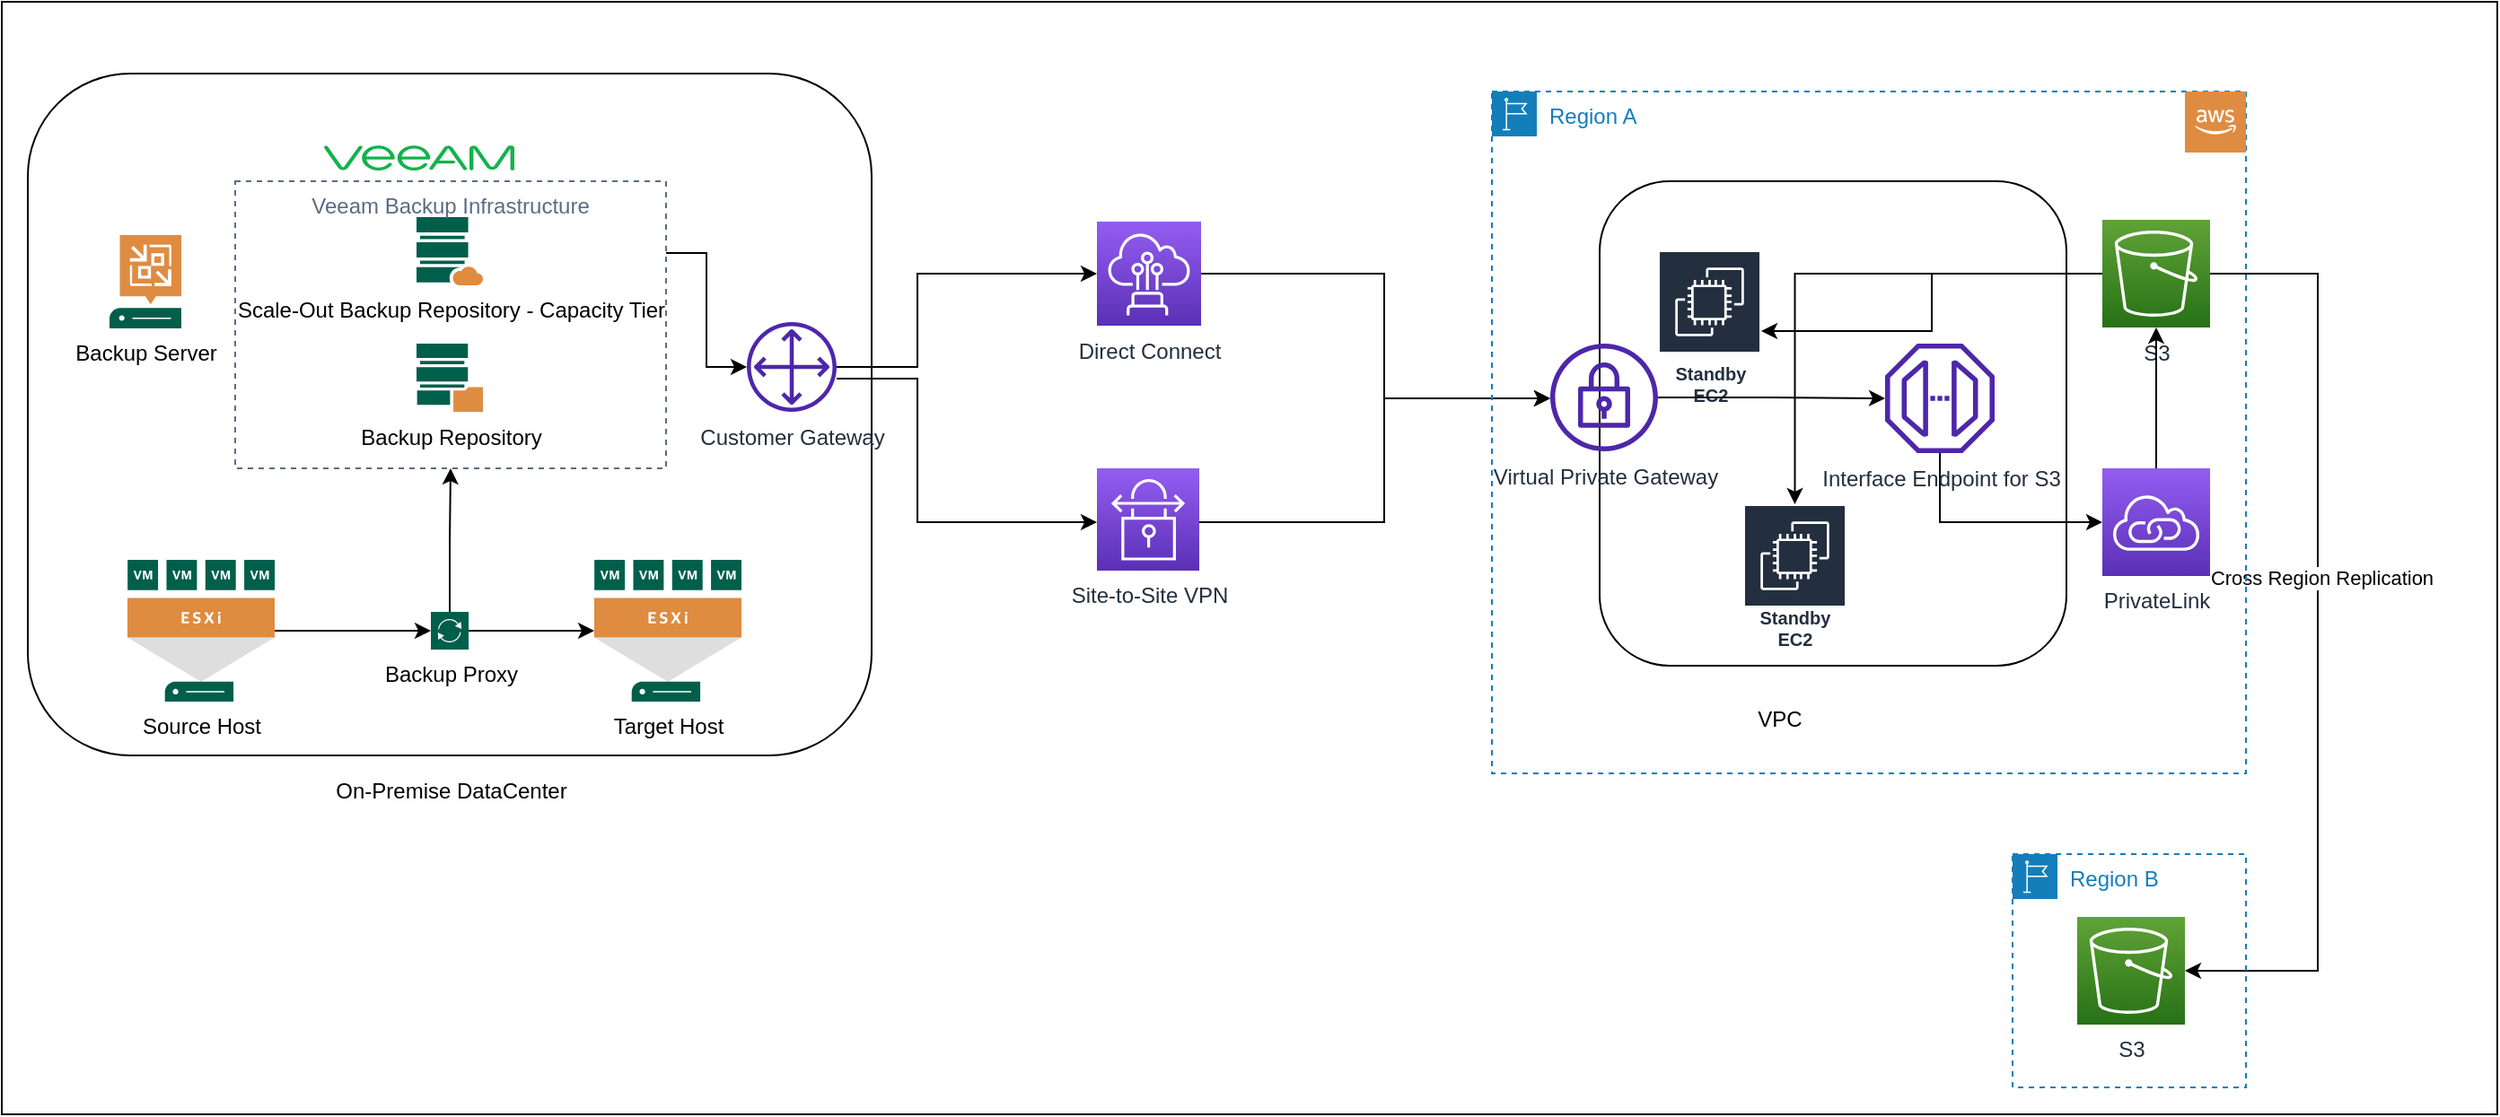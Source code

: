 <mxfile version="20.0.1" type="github">
  <diagram id="dfy3F8uDQ1-Ea8STjgPl" name="Page-1">
    <mxGraphModel dx="2233" dy="800" grid="1" gridSize="10" guides="1" tooltips="1" connect="1" arrows="1" fold="1" page="1" pageScale="1" pageWidth="850" pageHeight="1100" math="0" shadow="0">
      <root>
        <mxCell id="0" />
        <mxCell id="1" parent="0" />
        <mxCell id="bn2ZPGk8-MvQFLuwIkzj-34" value="" style="rounded=0;whiteSpace=wrap;html=1;" vertex="1" parent="1">
          <mxGeometry x="-260" y="30" width="1390" height="620" as="geometry" />
        </mxCell>
        <mxCell id="bn2ZPGk8-MvQFLuwIkzj-1" value="" style="rounded=1;whiteSpace=wrap;html=1;" vertex="1" parent="1">
          <mxGeometry x="-245.5" y="70" width="470" height="380" as="geometry" />
        </mxCell>
        <mxCell id="bn2ZPGk8-MvQFLuwIkzj-6" value="&lt;div align=&quot;left&quot;&gt;&lt;br&gt;&lt;/div&gt;" style="rounded=1;whiteSpace=wrap;html=1;" vertex="1" parent="1">
          <mxGeometry x="630" y="130" width="260" height="270" as="geometry" />
        </mxCell>
        <mxCell id="bn2ZPGk8-MvQFLuwIkzj-28" style="edgeStyle=orthogonalEdgeStyle;rounded=0;orthogonalLoop=1;jettySize=auto;html=1;" edge="1" parent="1" source="bn2ZPGk8-MvQFLuwIkzj-7" target="bn2ZPGk8-MvQFLuwIkzj-19">
          <mxGeometry relative="1" as="geometry">
            <Array as="points">
              <mxPoint x="510" y="182" />
              <mxPoint x="510" y="251" />
            </Array>
          </mxGeometry>
        </mxCell>
        <mxCell id="bn2ZPGk8-MvQFLuwIkzj-7" value="Direct Connect" style="sketch=0;points=[[0,0,0],[0.25,0,0],[0.5,0,0],[0.75,0,0],[1,0,0],[0,1,0],[0.25,1,0],[0.5,1,0],[0.75,1,0],[1,1,0],[0,0.25,0],[0,0.5,0],[0,0.75,0],[1,0.25,0],[1,0.5,0],[1,0.75,0]];outlineConnect=0;fontColor=#232F3E;gradientColor=#945DF2;gradientDirection=north;fillColor=#5A30B5;strokeColor=#ffffff;dashed=0;verticalLabelPosition=bottom;verticalAlign=top;align=center;html=1;fontSize=12;fontStyle=0;aspect=fixed;shape=mxgraph.aws4.resourceIcon;resIcon=mxgraph.aws4.direct_connect;" vertex="1" parent="1">
          <mxGeometry x="350" y="152.5" width="58" height="58" as="geometry" />
        </mxCell>
        <mxCell id="bn2ZPGk8-MvQFLuwIkzj-58" style="edgeStyle=orthogonalEdgeStyle;rounded=0;orthogonalLoop=1;jettySize=auto;html=1;" edge="1" parent="1" source="bn2ZPGk8-MvQFLuwIkzj-8" target="bn2ZPGk8-MvQFLuwIkzj-9">
          <mxGeometry relative="1" as="geometry" />
        </mxCell>
        <mxCell id="bn2ZPGk8-MvQFLuwIkzj-59" style="edgeStyle=orthogonalEdgeStyle;rounded=0;orthogonalLoop=1;jettySize=auto;html=1;" edge="1" parent="1" source="bn2ZPGk8-MvQFLuwIkzj-8" target="bn2ZPGk8-MvQFLuwIkzj-17">
          <mxGeometry relative="1" as="geometry" />
        </mxCell>
        <mxCell id="bn2ZPGk8-MvQFLuwIkzj-62" style="edgeStyle=orthogonalEdgeStyle;rounded=0;orthogonalLoop=1;jettySize=auto;html=1;entryX=1;entryY=0.5;entryDx=0;entryDy=0;entryPerimeter=0;" edge="1" parent="1" source="bn2ZPGk8-MvQFLuwIkzj-8" target="bn2ZPGk8-MvQFLuwIkzj-61">
          <mxGeometry relative="1" as="geometry">
            <Array as="points">
              <mxPoint x="1030" y="182" />
              <mxPoint x="1030" y="570" />
            </Array>
          </mxGeometry>
        </mxCell>
        <mxCell id="bn2ZPGk8-MvQFLuwIkzj-63" value="Cross Region Replication" style="edgeLabel;html=1;align=center;verticalAlign=middle;resizable=0;points=[];" vertex="1" connectable="0" parent="bn2ZPGk8-MvQFLuwIkzj-62">
          <mxGeometry x="-0.125" y="2" relative="1" as="geometry">
            <mxPoint y="1" as="offset" />
          </mxGeometry>
        </mxCell>
        <mxCell id="bn2ZPGk8-MvQFLuwIkzj-8" value="S3" style="sketch=0;points=[[0,0,0],[0.25,0,0],[0.5,0,0],[0.75,0,0],[1,0,0],[0,1,0],[0.25,1,0],[0.5,1,0],[0.75,1,0],[1,1,0],[0,0.25,0],[0,0.5,0],[0,0.75,0],[1,0.25,0],[1,0.5,0],[1,0.75,0]];outlineConnect=0;fontColor=#232F3E;gradientColor=#60A337;gradientDirection=north;fillColor=#277116;strokeColor=#ffffff;dashed=0;verticalLabelPosition=bottom;verticalAlign=top;align=center;html=1;fontSize=12;fontStyle=0;aspect=fixed;shape=mxgraph.aws4.resourceIcon;resIcon=mxgraph.aws4.s3;" vertex="1" parent="1">
          <mxGeometry x="910" y="151.5" width="60" height="60" as="geometry" />
        </mxCell>
        <mxCell id="bn2ZPGk8-MvQFLuwIkzj-9" value="Standby EC2" style="sketch=0;outlineConnect=0;fontColor=#232F3E;gradientColor=none;strokeColor=#ffffff;fillColor=#232F3E;dashed=0;verticalLabelPosition=middle;verticalAlign=bottom;align=center;html=1;whiteSpace=wrap;fontSize=10;fontStyle=1;spacing=3;shape=mxgraph.aws4.productIcon;prIcon=mxgraph.aws4.ec2;" vertex="1" parent="1">
          <mxGeometry x="662.5" y="168.5" width="57.5" height="90" as="geometry" />
        </mxCell>
        <mxCell id="bn2ZPGk8-MvQFLuwIkzj-10" value="VPC" style="text;html=1;resizable=0;autosize=1;align=center;verticalAlign=middle;points=[];fillColor=none;strokeColor=none;rounded=0;" vertex="1" parent="1">
          <mxGeometry x="710" y="420" width="40" height="20" as="geometry" />
        </mxCell>
        <mxCell id="bn2ZPGk8-MvQFLuwIkzj-29" style="edgeStyle=orthogonalEdgeStyle;rounded=0;orthogonalLoop=1;jettySize=auto;html=1;" edge="1" parent="1" source="bn2ZPGk8-MvQFLuwIkzj-11" target="bn2ZPGk8-MvQFLuwIkzj-19">
          <mxGeometry relative="1" as="geometry">
            <Array as="points">
              <mxPoint x="510" y="320" />
              <mxPoint x="510" y="251" />
            </Array>
          </mxGeometry>
        </mxCell>
        <mxCell id="bn2ZPGk8-MvQFLuwIkzj-11" value="Site-to-Site VPN" style="sketch=0;points=[[0,0,0],[0.25,0,0],[0.5,0,0],[0.75,0,0],[1,0,0],[0,1,0],[0.25,1,0],[0.5,1,0],[0.75,1,0],[1,1,0],[0,0.25,0],[0,0.5,0],[0,0.75,0],[1,0.25,0],[1,0.5,0],[1,0.75,0]];outlineConnect=0;fontColor=#232F3E;gradientColor=#945DF2;gradientDirection=north;fillColor=#5A30B5;strokeColor=#ffffff;dashed=0;verticalLabelPosition=bottom;verticalAlign=top;align=center;html=1;fontSize=12;fontStyle=0;aspect=fixed;shape=mxgraph.aws4.resourceIcon;resIcon=mxgraph.aws4.site_to_site_vpn;" vertex="1" parent="1">
          <mxGeometry x="350" y="290" width="57" height="57" as="geometry" />
        </mxCell>
        <mxCell id="bn2ZPGk8-MvQFLuwIkzj-22" style="edgeStyle=orthogonalEdgeStyle;rounded=0;orthogonalLoop=1;jettySize=auto;html=1;entryX=0;entryY=0.5;entryDx=0;entryDy=0;entryPerimeter=0;" edge="1" parent="1" source="bn2ZPGk8-MvQFLuwIkzj-18" target="bn2ZPGk8-MvQFLuwIkzj-7">
          <mxGeometry relative="1" as="geometry">
            <Array as="points">
              <mxPoint x="250" y="234" />
              <mxPoint x="250" y="182" />
            </Array>
          </mxGeometry>
        </mxCell>
        <mxCell id="bn2ZPGk8-MvQFLuwIkzj-23" style="edgeStyle=orthogonalEdgeStyle;rounded=0;orthogonalLoop=1;jettySize=auto;html=1;" edge="1" parent="1" source="bn2ZPGk8-MvQFLuwIkzj-18" target="bn2ZPGk8-MvQFLuwIkzj-11">
          <mxGeometry relative="1" as="geometry">
            <Array as="points">
              <mxPoint x="250" y="240" />
              <mxPoint x="250" y="320" />
            </Array>
          </mxGeometry>
        </mxCell>
        <mxCell id="bn2ZPGk8-MvQFLuwIkzj-18" value="Customer Gateway" style="sketch=0;outlineConnect=0;fontColor=#232F3E;gradientColor=none;fillColor=#4D27AA;strokeColor=none;dashed=0;verticalLabelPosition=bottom;verticalAlign=top;align=center;html=1;fontSize=12;fontStyle=0;aspect=fixed;pointerEvents=1;shape=mxgraph.aws4.customer_gateway;" vertex="1" parent="1">
          <mxGeometry x="155" y="208.5" width="50" height="50" as="geometry" />
        </mxCell>
        <mxCell id="bn2ZPGk8-MvQFLuwIkzj-27" style="edgeStyle=orthogonalEdgeStyle;rounded=0;orthogonalLoop=1;jettySize=auto;html=1;" edge="1" parent="1" source="bn2ZPGk8-MvQFLuwIkzj-19" target="bn2ZPGk8-MvQFLuwIkzj-20">
          <mxGeometry relative="1" as="geometry" />
        </mxCell>
        <mxCell id="bn2ZPGk8-MvQFLuwIkzj-19" value="Virtual Private Gateway" style="sketch=0;outlineConnect=0;fontColor=#232F3E;gradientColor=none;fillColor=#4D27AA;strokeColor=none;dashed=0;verticalLabelPosition=bottom;verticalAlign=top;align=center;html=1;fontSize=12;fontStyle=0;aspect=fixed;pointerEvents=1;shape=mxgraph.aws4.vpn_gateway;" vertex="1" parent="1">
          <mxGeometry x="602.5" y="220.5" width="60" height="60" as="geometry" />
        </mxCell>
        <mxCell id="bn2ZPGk8-MvQFLuwIkzj-30" style="edgeStyle=orthogonalEdgeStyle;rounded=0;orthogonalLoop=1;jettySize=auto;html=1;entryX=0;entryY=0.5;entryDx=0;entryDy=0;entryPerimeter=0;" edge="1" parent="1" source="bn2ZPGk8-MvQFLuwIkzj-20" target="bn2ZPGk8-MvQFLuwIkzj-21">
          <mxGeometry relative="1" as="geometry">
            <Array as="points">
              <mxPoint x="820" y="320" />
            </Array>
          </mxGeometry>
        </mxCell>
        <mxCell id="bn2ZPGk8-MvQFLuwIkzj-20" value="Interface Endpoint for S3" style="sketch=0;outlineConnect=0;fontColor=#232F3E;gradientColor=none;fillColor=#4D27AA;strokeColor=none;dashed=0;verticalLabelPosition=bottom;verticalAlign=top;align=center;html=1;fontSize=12;fontStyle=0;aspect=fixed;pointerEvents=1;shape=mxgraph.aws4.endpoint;" vertex="1" parent="1">
          <mxGeometry x="789" y="220.5" width="61" height="61" as="geometry" />
        </mxCell>
        <mxCell id="bn2ZPGk8-MvQFLuwIkzj-31" style="edgeStyle=orthogonalEdgeStyle;rounded=0;orthogonalLoop=1;jettySize=auto;html=1;exitX=0.5;exitY=0;exitDx=0;exitDy=0;exitPerimeter=0;" edge="1" parent="1" source="bn2ZPGk8-MvQFLuwIkzj-21" target="bn2ZPGk8-MvQFLuwIkzj-8">
          <mxGeometry relative="1" as="geometry" />
        </mxCell>
        <mxCell id="bn2ZPGk8-MvQFLuwIkzj-21" value="PrivateLink" style="sketch=0;points=[[0,0,0],[0.25,0,0],[0.5,0,0],[0.75,0,0],[1,0,0],[0,1,0],[0.25,1,0],[0.5,1,0],[0.75,1,0],[1,1,0],[0,0.25,0],[0,0.5,0],[0,0.75,0],[1,0.25,0],[1,0.5,0],[1,0.75,0]];outlineConnect=0;fontColor=#232F3E;gradientColor=#945DF2;gradientDirection=north;fillColor=#5A30B5;strokeColor=#ffffff;dashed=0;verticalLabelPosition=bottom;verticalAlign=top;align=center;html=1;fontSize=12;fontStyle=0;aspect=fixed;shape=mxgraph.aws4.resourceIcon;resIcon=mxgraph.aws4.vpc_privatelink;" vertex="1" parent="1">
          <mxGeometry x="910" y="290" width="60" height="60" as="geometry" />
        </mxCell>
        <mxCell id="bn2ZPGk8-MvQFLuwIkzj-26" value="On-Premise DataCenter" style="text;html=1;resizable=0;autosize=1;align=center;verticalAlign=middle;points=[];fillColor=none;strokeColor=none;rounded=0;" vertex="1" parent="1">
          <mxGeometry x="-80.5" y="460" width="140" height="20" as="geometry" />
        </mxCell>
        <mxCell id="bn2ZPGk8-MvQFLuwIkzj-32" value="Region A" style="points=[[0,0],[0.25,0],[0.5,0],[0.75,0],[1,0],[1,0.25],[1,0.5],[1,0.75],[1,1],[0.75,1],[0.5,1],[0.25,1],[0,1],[0,0.75],[0,0.5],[0,0.25]];outlineConnect=0;gradientColor=none;html=1;whiteSpace=wrap;fontSize=12;fontStyle=0;container=1;pointerEvents=0;collapsible=0;recursiveResize=0;shape=mxgraph.aws4.group;grIcon=mxgraph.aws4.group_region;strokeColor=#147EBA;fillColor=none;verticalAlign=top;align=left;spacingLeft=30;fontColor=#147EBA;dashed=1;" vertex="1" parent="1">
          <mxGeometry x="570" y="80" width="420" height="380" as="geometry" />
        </mxCell>
        <mxCell id="bn2ZPGk8-MvQFLuwIkzj-17" value="Standby EC2" style="sketch=0;outlineConnect=0;fontColor=#232F3E;gradientColor=none;strokeColor=#ffffff;fillColor=#232F3E;dashed=0;verticalLabelPosition=middle;verticalAlign=bottom;align=center;html=1;whiteSpace=wrap;fontSize=10;fontStyle=1;spacing=3;shape=mxgraph.aws4.productIcon;prIcon=mxgraph.aws4.ec2;" vertex="1" parent="bn2ZPGk8-MvQFLuwIkzj-32">
          <mxGeometry x="140" y="230" width="57.5" height="85" as="geometry" />
        </mxCell>
        <mxCell id="bn2ZPGk8-MvQFLuwIkzj-36" value="" style="sketch=0;pointerEvents=1;shadow=0;dashed=0;html=1;strokeColor=none;fillColor=#DF8C42;labelPosition=center;verticalLabelPosition=bottom;verticalAlign=top;align=center;outlineConnect=0;shape=mxgraph.veeam2.aws;" vertex="1" parent="bn2ZPGk8-MvQFLuwIkzj-32">
          <mxGeometry x="386" width="34" height="34" as="geometry" />
        </mxCell>
        <mxCell id="bn2ZPGk8-MvQFLuwIkzj-35" value="" style="pointerEvents=1;shadow=0;dashed=0;html=1;strokeColor=none;fillColor=#13B24B;labelPosition=center;verticalLabelPosition=bottom;verticalAlign=top;align=center;outlineConnect=0;shape=mxgraph.veeam2.veeam_logo;" vertex="1" parent="1">
          <mxGeometry x="-80.5" y="110" width="106" height="14" as="geometry" />
        </mxCell>
        <mxCell id="bn2ZPGk8-MvQFLuwIkzj-44" style="edgeStyle=orthogonalEdgeStyle;rounded=0;orthogonalLoop=1;jettySize=auto;html=1;" edge="1" parent="1" source="bn2ZPGk8-MvQFLuwIkzj-38" target="bn2ZPGk8-MvQFLuwIkzj-42">
          <mxGeometry relative="1" as="geometry" />
        </mxCell>
        <mxCell id="bn2ZPGk8-MvQFLuwIkzj-38" value="Source Host" style="sketch=0;pointerEvents=1;shadow=0;dashed=0;html=1;strokeColor=none;fillColor=#005F4B;labelPosition=center;verticalLabelPosition=bottom;verticalAlign=top;align=center;outlineConnect=0;shape=mxgraph.veeam2.esxi_host;" vertex="1" parent="1">
          <mxGeometry x="-190" y="341" width="82" height="79" as="geometry" />
        </mxCell>
        <mxCell id="bn2ZPGk8-MvQFLuwIkzj-39" value="Target Host" style="sketch=0;pointerEvents=1;shadow=0;dashed=0;html=1;strokeColor=none;fillColor=#005F4B;labelPosition=center;verticalLabelPosition=bottom;verticalAlign=top;align=center;outlineConnect=0;shape=mxgraph.veeam2.esxi_host;" vertex="1" parent="1">
          <mxGeometry x="70" y="341" width="82" height="79" as="geometry" />
        </mxCell>
        <mxCell id="bn2ZPGk8-MvQFLuwIkzj-40" value="Backup Server " style="sketch=0;pointerEvents=1;shadow=0;dashed=0;html=1;strokeColor=none;fillColor=#005F4B;labelPosition=center;verticalLabelPosition=bottom;verticalAlign=top;align=center;outlineConnect=0;shape=mxgraph.veeam2.vbr_server;" vertex="1" parent="1">
          <mxGeometry x="-200" y="160" width="40" height="52" as="geometry" />
        </mxCell>
        <mxCell id="bn2ZPGk8-MvQFLuwIkzj-45" style="edgeStyle=orthogonalEdgeStyle;rounded=0;orthogonalLoop=1;jettySize=auto;html=1;" edge="1" parent="1" source="bn2ZPGk8-MvQFLuwIkzj-42" target="bn2ZPGk8-MvQFLuwIkzj-39">
          <mxGeometry relative="1" as="geometry" />
        </mxCell>
        <mxCell id="bn2ZPGk8-MvQFLuwIkzj-57" style="edgeStyle=orthogonalEdgeStyle;rounded=0;orthogonalLoop=1;jettySize=auto;html=1;entryX=0.5;entryY=1;entryDx=0;entryDy=0;" edge="1" parent="1" source="bn2ZPGk8-MvQFLuwIkzj-42" target="bn2ZPGk8-MvQFLuwIkzj-55">
          <mxGeometry relative="1" as="geometry" />
        </mxCell>
        <mxCell id="bn2ZPGk8-MvQFLuwIkzj-42" value="Backup Proxy" style="sketch=0;pointerEvents=1;shadow=0;dashed=0;html=1;strokeColor=none;fillColor=#005F4B;labelPosition=center;verticalLabelPosition=bottom;verticalAlign=top;align=center;outlineConnect=0;shape=mxgraph.veeam2.veeam_proxy;" vertex="1" parent="1">
          <mxGeometry x="-21" y="370" width="21" height="21" as="geometry" />
        </mxCell>
        <mxCell id="bn2ZPGk8-MvQFLuwIkzj-52" value="Scale-Out Backup Repository - Capacity Tier" style="sketch=0;pointerEvents=1;shadow=0;dashed=0;html=1;strokeColor=none;fillColor=#005F4B;labelPosition=center;verticalLabelPosition=bottom;verticalAlign=top;align=center;outlineConnect=0;shape=mxgraph.veeam2.cloud_repository;" vertex="1" parent="1">
          <mxGeometry x="-29" y="150" width="37" height="38" as="geometry" />
        </mxCell>
        <mxCell id="bn2ZPGk8-MvQFLuwIkzj-53" value="Backup Repository" style="sketch=0;pointerEvents=1;shadow=0;dashed=0;html=1;strokeColor=none;fillColor=#005F4B;labelPosition=center;verticalLabelPosition=bottom;verticalAlign=top;align=center;outlineConnect=0;shape=mxgraph.veeam2.veeam_repository;" vertex="1" parent="1">
          <mxGeometry x="-29" y="220.5" width="37" height="38" as="geometry" />
        </mxCell>
        <mxCell id="bn2ZPGk8-MvQFLuwIkzj-54" style="edgeStyle=orthogonalEdgeStyle;rounded=0;orthogonalLoop=1;jettySize=auto;html=1;exitX=0.5;exitY=1;exitDx=0;exitDy=0;" edge="1" parent="1" source="bn2ZPGk8-MvQFLuwIkzj-1" target="bn2ZPGk8-MvQFLuwIkzj-1">
          <mxGeometry relative="1" as="geometry" />
        </mxCell>
        <mxCell id="bn2ZPGk8-MvQFLuwIkzj-56" style="edgeStyle=orthogonalEdgeStyle;rounded=0;orthogonalLoop=1;jettySize=auto;html=1;exitX=1;exitY=0.25;exitDx=0;exitDy=0;" edge="1" parent="1" source="bn2ZPGk8-MvQFLuwIkzj-55" target="bn2ZPGk8-MvQFLuwIkzj-18">
          <mxGeometry relative="1" as="geometry" />
        </mxCell>
        <mxCell id="bn2ZPGk8-MvQFLuwIkzj-55" value="Veeam Backup Infrastructure" style="fillColor=none;strokeColor=#5A6C86;dashed=1;verticalAlign=top;fontStyle=0;fontColor=#5A6C86;" vertex="1" parent="1">
          <mxGeometry x="-130" y="130" width="240" height="160" as="geometry" />
        </mxCell>
        <mxCell id="bn2ZPGk8-MvQFLuwIkzj-60" value="Region B" style="points=[[0,0],[0.25,0],[0.5,0],[0.75,0],[1,0],[1,0.25],[1,0.5],[1,0.75],[1,1],[0.75,1],[0.5,1],[0.25,1],[0,1],[0,0.75],[0,0.5],[0,0.25]];outlineConnect=0;gradientColor=none;html=1;whiteSpace=wrap;fontSize=12;fontStyle=0;container=1;pointerEvents=0;collapsible=0;recursiveResize=0;shape=mxgraph.aws4.group;grIcon=mxgraph.aws4.group_region;strokeColor=#147EBA;fillColor=none;verticalAlign=top;align=left;spacingLeft=30;fontColor=#147EBA;dashed=1;" vertex="1" parent="1">
          <mxGeometry x="860" y="505" width="130" height="130" as="geometry" />
        </mxCell>
        <mxCell id="bn2ZPGk8-MvQFLuwIkzj-61" value="S3" style="sketch=0;points=[[0,0,0],[0.25,0,0],[0.5,0,0],[0.75,0,0],[1,0,0],[0,1,0],[0.25,1,0],[0.5,1,0],[0.75,1,0],[1,1,0],[0,0.25,0],[0,0.5,0],[0,0.75,0],[1,0.25,0],[1,0.5,0],[1,0.75,0]];outlineConnect=0;fontColor=#232F3E;gradientColor=#60A337;gradientDirection=north;fillColor=#277116;strokeColor=#ffffff;dashed=0;verticalLabelPosition=bottom;verticalAlign=top;align=center;html=1;fontSize=12;fontStyle=0;aspect=fixed;shape=mxgraph.aws4.resourceIcon;resIcon=mxgraph.aws4.s3;" vertex="1" parent="bn2ZPGk8-MvQFLuwIkzj-60">
          <mxGeometry x="36" y="35" width="60" height="60" as="geometry" />
        </mxCell>
      </root>
    </mxGraphModel>
  </diagram>
</mxfile>
